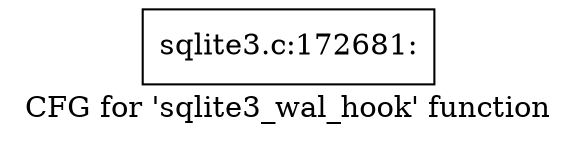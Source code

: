 digraph "CFG for 'sqlite3_wal_hook' function" {
	label="CFG for 'sqlite3_wal_hook' function";

	Node0x55c0f6a52f80 [shape=record,label="{sqlite3.c:172681:}"];
}
